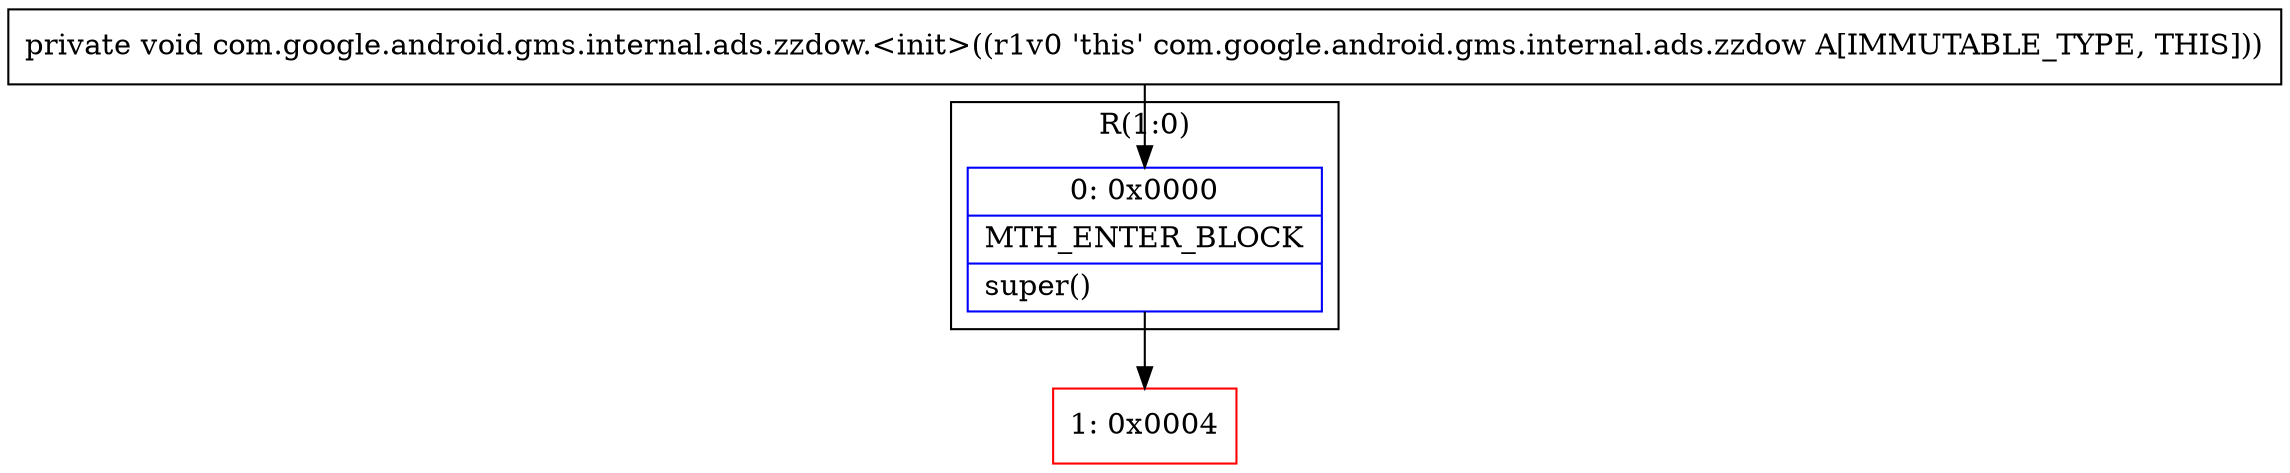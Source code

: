 digraph "CFG forcom.google.android.gms.internal.ads.zzdow.\<init\>()V" {
subgraph cluster_Region_500884596 {
label = "R(1:0)";
node [shape=record,color=blue];
Node_0 [shape=record,label="{0\:\ 0x0000|MTH_ENTER_BLOCK\l|super()\l}"];
}
Node_1 [shape=record,color=red,label="{1\:\ 0x0004}"];
MethodNode[shape=record,label="{private void com.google.android.gms.internal.ads.zzdow.\<init\>((r1v0 'this' com.google.android.gms.internal.ads.zzdow A[IMMUTABLE_TYPE, THIS])) }"];
MethodNode -> Node_0;
Node_0 -> Node_1;
}

